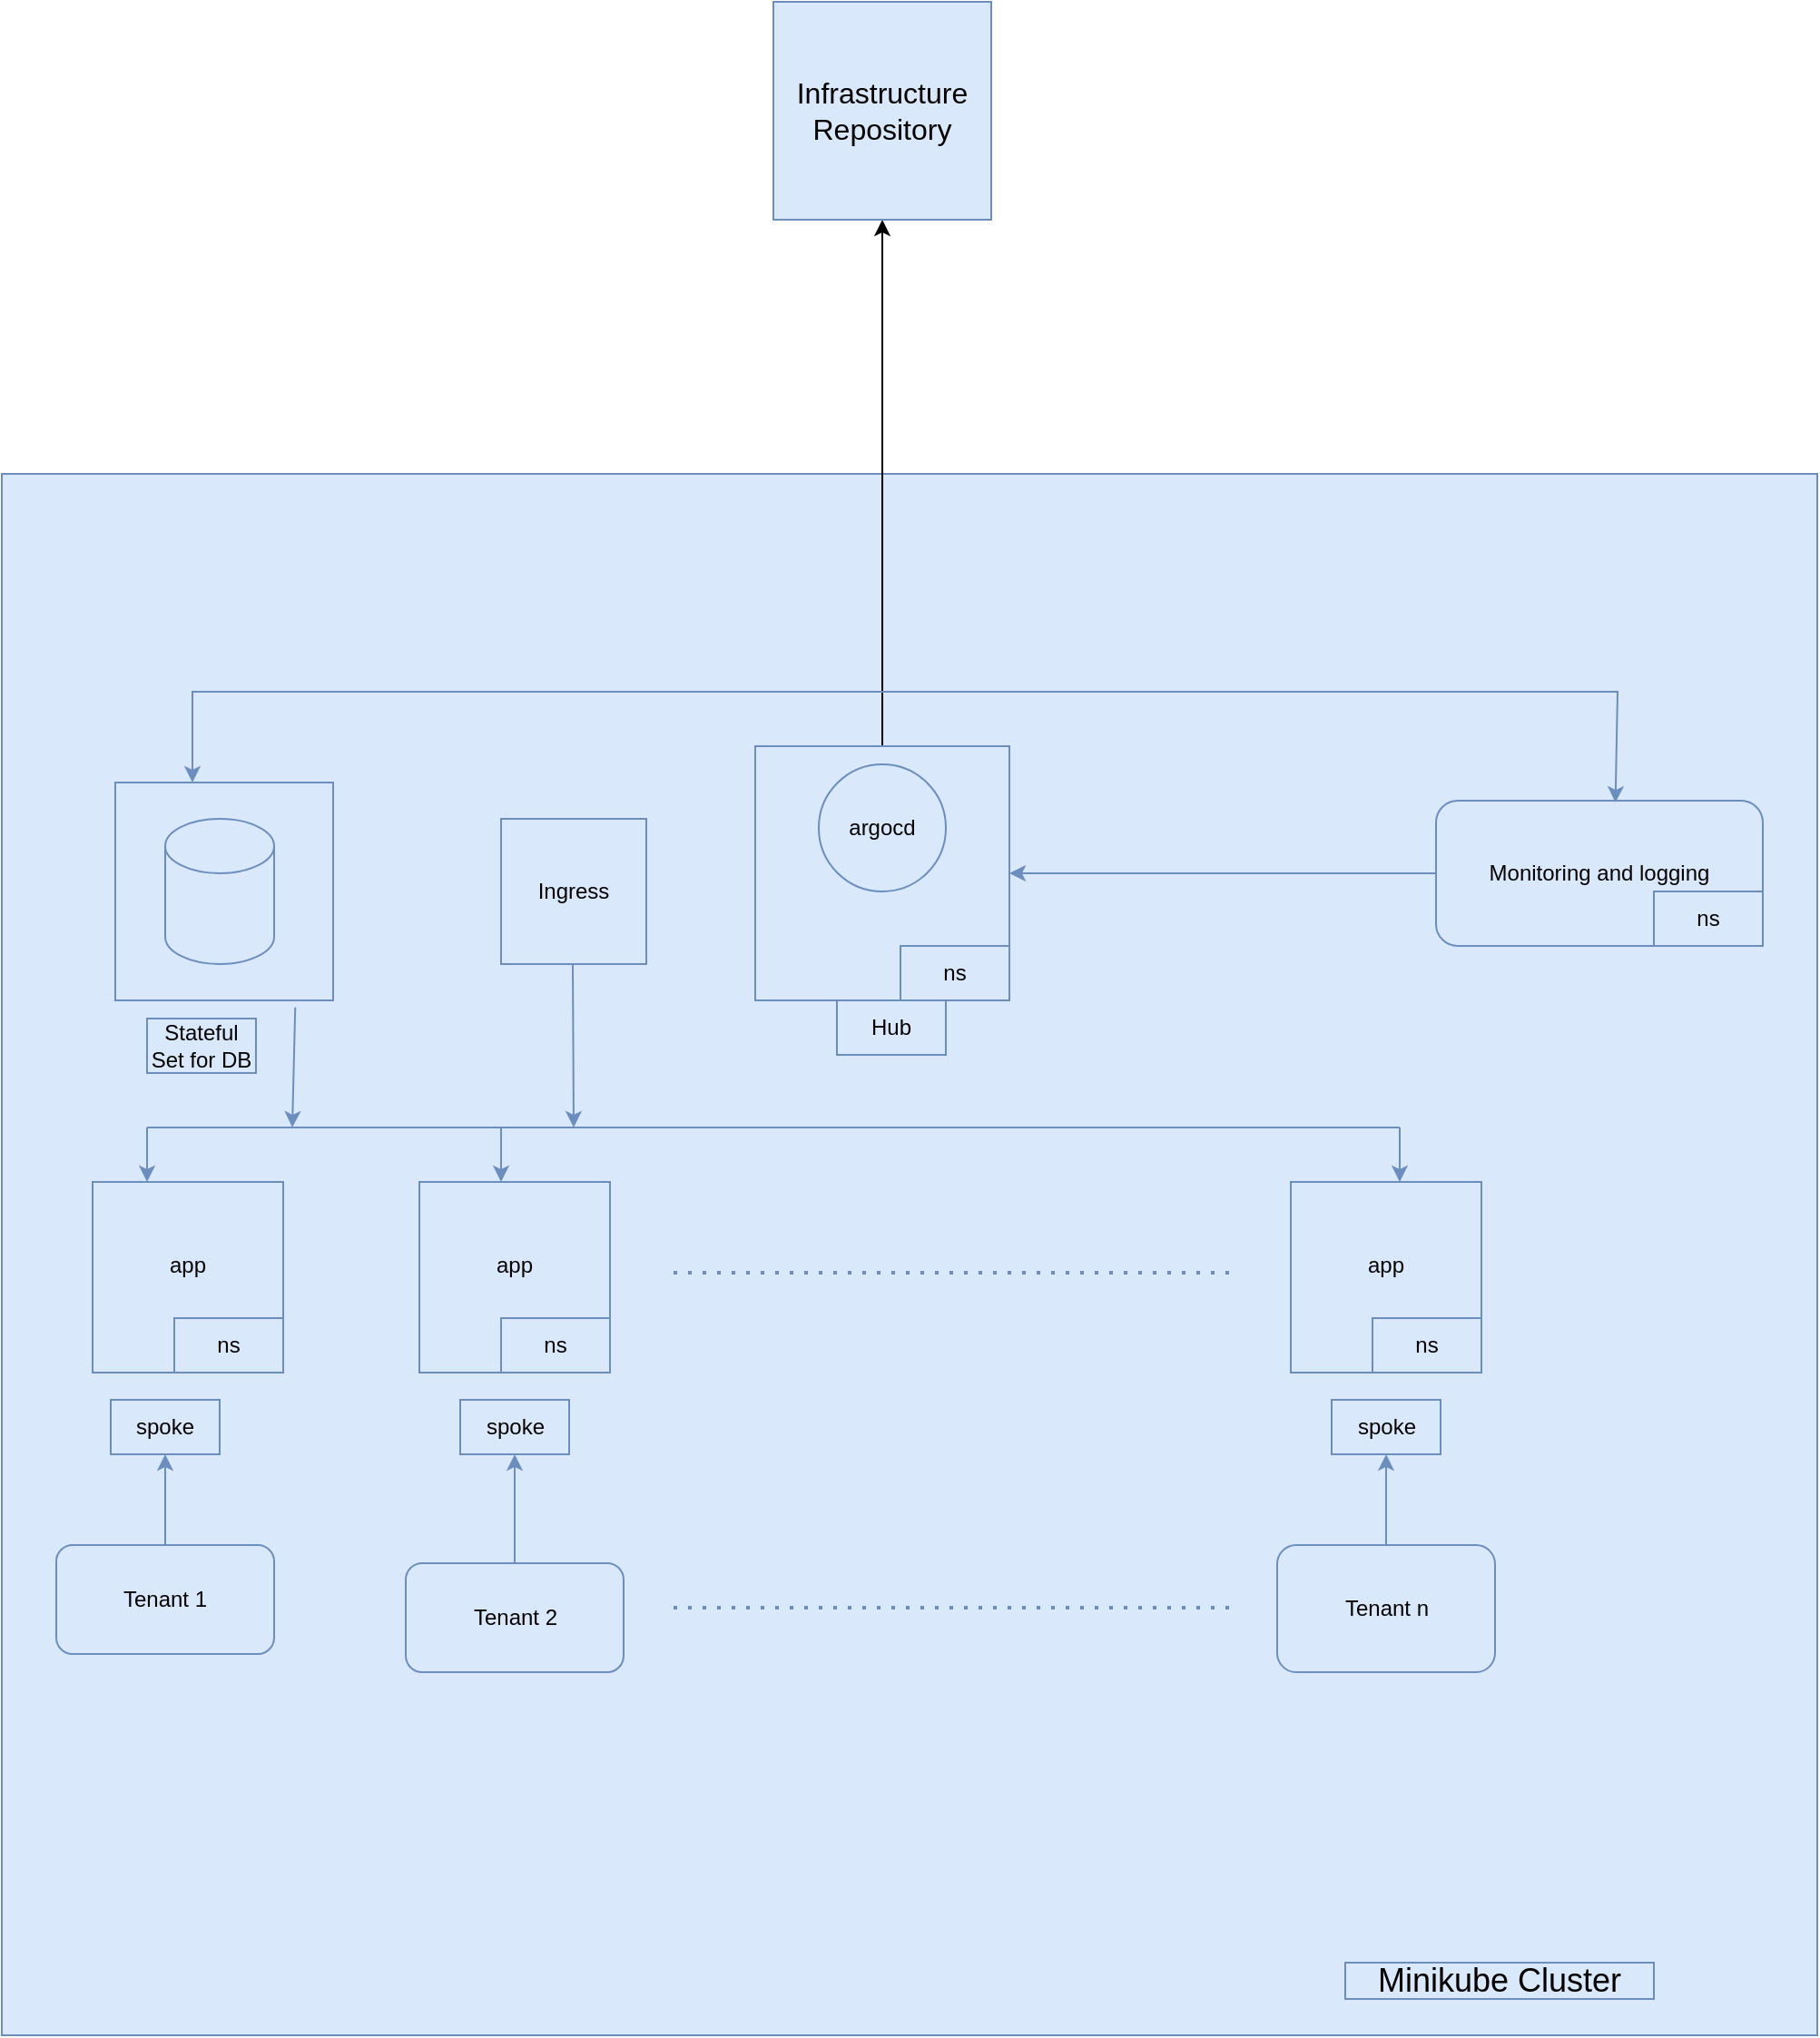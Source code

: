 <mxfile version="26.2.13">
  <diagram name="Page-1" id="sF0ofpWr8CGY15hyAE6l">
    <mxGraphModel dx="1392" dy="1599" grid="1" gridSize="10" guides="1" tooltips="1" connect="1" arrows="1" fold="1" page="1" pageScale="1" pageWidth="1100" pageHeight="850" math="0" shadow="0">
      <root>
        <mxCell id="0" />
        <mxCell id="1" parent="0" />
        <mxCell id="YgsIUFnuYaH-n-QrTtp9-56" value="" style="rounded=0;whiteSpace=wrap;html=1;fillColor=#dae8fc;strokeColor=#6c8ebf;" vertex="1" parent="1">
          <mxGeometry x="30" y="-20" width="1000" height="860" as="geometry" />
        </mxCell>
        <mxCell id="YgsIUFnuYaH-n-QrTtp9-60" style="edgeStyle=orthogonalEdgeStyle;rounded=0;orthogonalLoop=1;jettySize=auto;html=1;exitX=0.5;exitY=0;exitDx=0;exitDy=0;entryX=0.5;entryY=1;entryDx=0;entryDy=0;" edge="1" parent="1" source="YgsIUFnuYaH-n-QrTtp9-1" target="YgsIUFnuYaH-n-QrTtp9-59">
          <mxGeometry relative="1" as="geometry" />
        </mxCell>
        <mxCell id="YgsIUFnuYaH-n-QrTtp9-1" value="" style="whiteSpace=wrap;html=1;aspect=fixed;fillColor=#dae8fc;strokeColor=#6c8ebf;" vertex="1" parent="1">
          <mxGeometry x="445" y="130" width="140" height="140" as="geometry" />
        </mxCell>
        <mxCell id="YgsIUFnuYaH-n-QrTtp9-2" value="argocd" style="ellipse;whiteSpace=wrap;html=1;aspect=fixed;fillColor=#dae8fc;strokeColor=#6c8ebf;" vertex="1" parent="1">
          <mxGeometry x="480" y="140" width="70" height="70" as="geometry" />
        </mxCell>
        <mxCell id="YgsIUFnuYaH-n-QrTtp9-4" value="ns" style="rounded=0;whiteSpace=wrap;html=1;fillColor=#dae8fc;strokeColor=#6c8ebf;" vertex="1" parent="1">
          <mxGeometry x="525" y="240" width="60" height="30" as="geometry" />
        </mxCell>
        <mxCell id="YgsIUFnuYaH-n-QrTtp9-6" value="app&lt;div&gt;&lt;br&gt;&lt;/div&gt;" style="whiteSpace=wrap;html=1;aspect=fixed;fillColor=#dae8fc;strokeColor=#6c8ebf;" vertex="1" parent="1">
          <mxGeometry x="80" y="370" width="105" height="105" as="geometry" />
        </mxCell>
        <mxCell id="YgsIUFnuYaH-n-QrTtp9-7" value="app&lt;div&gt;&lt;br&gt;&lt;/div&gt;" style="whiteSpace=wrap;html=1;aspect=fixed;fillColor=#dae8fc;strokeColor=#6c8ebf;" vertex="1" parent="1">
          <mxGeometry x="260" y="370" width="105" height="105" as="geometry" />
        </mxCell>
        <mxCell id="YgsIUFnuYaH-n-QrTtp9-14" value="app&lt;div&gt;&lt;br&gt;&lt;/div&gt;" style="whiteSpace=wrap;html=1;aspect=fixed;fillColor=#dae8fc;strokeColor=#6c8ebf;" vertex="1" parent="1">
          <mxGeometry x="740" y="370" width="105" height="105" as="geometry" />
        </mxCell>
        <mxCell id="YgsIUFnuYaH-n-QrTtp9-15" value="spoke" style="text;html=1;align=center;verticalAlign=middle;whiteSpace=wrap;rounded=0;fillColor=#dae8fc;strokeColor=#6c8ebf;" vertex="1" parent="1">
          <mxGeometry x="90" y="490" width="60" height="30" as="geometry" />
        </mxCell>
        <mxCell id="YgsIUFnuYaH-n-QrTtp9-16" value="spoke" style="text;html=1;align=center;verticalAlign=middle;whiteSpace=wrap;rounded=0;fillColor=#dae8fc;strokeColor=#6c8ebf;" vertex="1" parent="1">
          <mxGeometry x="762.5" y="490" width="60" height="30" as="geometry" />
        </mxCell>
        <mxCell id="YgsIUFnuYaH-n-QrTtp9-17" value="spoke" style="text;html=1;align=center;verticalAlign=middle;whiteSpace=wrap;rounded=0;fillColor=#dae8fc;strokeColor=#6c8ebf;" vertex="1" parent="1">
          <mxGeometry x="282.5" y="490" width="60" height="30" as="geometry" />
        </mxCell>
        <mxCell id="YgsIUFnuYaH-n-QrTtp9-24" style="edgeStyle=orthogonalEdgeStyle;rounded=0;orthogonalLoop=1;jettySize=auto;html=1;exitX=0.5;exitY=0;exitDx=0;exitDy=0;entryX=0.5;entryY=1;entryDx=0;entryDy=0;fillColor=#dae8fc;strokeColor=#6c8ebf;" edge="1" parent="1" source="YgsIUFnuYaH-n-QrTtp9-20" target="YgsIUFnuYaH-n-QrTtp9-15">
          <mxGeometry relative="1" as="geometry" />
        </mxCell>
        <mxCell id="YgsIUFnuYaH-n-QrTtp9-20" value="Tenant 1" style="rounded=1;whiteSpace=wrap;html=1;fillColor=#dae8fc;strokeColor=#6c8ebf;" vertex="1" parent="1">
          <mxGeometry x="60" y="570" width="120" height="60" as="geometry" />
        </mxCell>
        <mxCell id="YgsIUFnuYaH-n-QrTtp9-25" style="edgeStyle=orthogonalEdgeStyle;rounded=0;orthogonalLoop=1;jettySize=auto;html=1;exitX=0.5;exitY=0;exitDx=0;exitDy=0;fillColor=#dae8fc;strokeColor=#6c8ebf;" edge="1" parent="1" source="YgsIUFnuYaH-n-QrTtp9-21" target="YgsIUFnuYaH-n-QrTtp9-17">
          <mxGeometry relative="1" as="geometry" />
        </mxCell>
        <mxCell id="YgsIUFnuYaH-n-QrTtp9-21" value="Tenant 2" style="rounded=1;whiteSpace=wrap;html=1;fillColor=#dae8fc;strokeColor=#6c8ebf;" vertex="1" parent="1">
          <mxGeometry x="252.5" y="580" width="120" height="60" as="geometry" />
        </mxCell>
        <mxCell id="YgsIUFnuYaH-n-QrTtp9-26" style="edgeStyle=orthogonalEdgeStyle;rounded=0;orthogonalLoop=1;jettySize=auto;html=1;entryX=0.5;entryY=1;entryDx=0;entryDy=0;fillColor=#dae8fc;strokeColor=#6c8ebf;" edge="1" parent="1" source="YgsIUFnuYaH-n-QrTtp9-22" target="YgsIUFnuYaH-n-QrTtp9-16">
          <mxGeometry relative="1" as="geometry" />
        </mxCell>
        <mxCell id="YgsIUFnuYaH-n-QrTtp9-22" value="Tenant n" style="rounded=1;whiteSpace=wrap;html=1;fillColor=#dae8fc;strokeColor=#6c8ebf;" vertex="1" parent="1">
          <mxGeometry x="732.5" y="570" width="120" height="70" as="geometry" />
        </mxCell>
        <mxCell id="YgsIUFnuYaH-n-QrTtp9-23" value="Hub" style="text;html=1;align=center;verticalAlign=middle;whiteSpace=wrap;rounded=0;fillColor=#dae8fc;strokeColor=#6c8ebf;" vertex="1" parent="1">
          <mxGeometry x="490" y="270" width="60" height="30" as="geometry" />
        </mxCell>
        <mxCell id="YgsIUFnuYaH-n-QrTtp9-28" style="edgeStyle=orthogonalEdgeStyle;rounded=0;orthogonalLoop=1;jettySize=auto;html=1;entryX=1;entryY=0.5;entryDx=0;entryDy=0;fillColor=#dae8fc;strokeColor=#6c8ebf;" edge="1" parent="1" source="YgsIUFnuYaH-n-QrTtp9-27" target="YgsIUFnuYaH-n-QrTtp9-1">
          <mxGeometry relative="1" as="geometry" />
        </mxCell>
        <mxCell id="YgsIUFnuYaH-n-QrTtp9-27" value="Monitoring and logging" style="rounded=1;whiteSpace=wrap;html=1;fillColor=#dae8fc;strokeColor=#6c8ebf;" vertex="1" parent="1">
          <mxGeometry x="820" y="160" width="180" height="80" as="geometry" />
        </mxCell>
        <mxCell id="YgsIUFnuYaH-n-QrTtp9-29" value="ns" style="rounded=0;whiteSpace=wrap;html=1;fillColor=#dae8fc;strokeColor=#6c8ebf;" vertex="1" parent="1">
          <mxGeometry x="305" y="445" width="60" height="30" as="geometry" />
        </mxCell>
        <mxCell id="YgsIUFnuYaH-n-QrTtp9-30" value="ns" style="rounded=0;whiteSpace=wrap;html=1;fillColor=#dae8fc;strokeColor=#6c8ebf;" vertex="1" parent="1">
          <mxGeometry x="125" y="445" width="60" height="30" as="geometry" />
        </mxCell>
        <mxCell id="YgsIUFnuYaH-n-QrTtp9-32" value="ns" style="rounded=0;whiteSpace=wrap;html=1;fillColor=#dae8fc;strokeColor=#6c8ebf;" vertex="1" parent="1">
          <mxGeometry x="785" y="445" width="60" height="30" as="geometry" />
        </mxCell>
        <mxCell id="YgsIUFnuYaH-n-QrTtp9-33" value="ns" style="rounded=0;whiteSpace=wrap;html=1;fillColor=#dae8fc;strokeColor=#6c8ebf;" vertex="1" parent="1">
          <mxGeometry x="940" y="210" width="60" height="30" as="geometry" />
        </mxCell>
        <mxCell id="YgsIUFnuYaH-n-QrTtp9-34" value="" style="whiteSpace=wrap;html=1;aspect=fixed;fillColor=#dae8fc;strokeColor=#6c8ebf;" vertex="1" parent="1">
          <mxGeometry x="92.5" y="150" width="120" height="120" as="geometry" />
        </mxCell>
        <mxCell id="YgsIUFnuYaH-n-QrTtp9-35" style="edgeStyle=orthogonalEdgeStyle;rounded=0;orthogonalLoop=1;jettySize=auto;html=1;exitX=0.5;exitY=1;exitDx=0;exitDy=0;fillColor=#dae8fc;strokeColor=#6c8ebf;" edge="1" parent="1" source="YgsIUFnuYaH-n-QrTtp9-33" target="YgsIUFnuYaH-n-QrTtp9-33">
          <mxGeometry relative="1" as="geometry" />
        </mxCell>
        <mxCell id="YgsIUFnuYaH-n-QrTtp9-36" value="" style="shape=cylinder3;whiteSpace=wrap;html=1;boundedLbl=1;backgroundOutline=1;size=15;fillColor=#dae8fc;strokeColor=#6c8ebf;" vertex="1" parent="1">
          <mxGeometry x="120" y="170" width="60" height="80" as="geometry" />
        </mxCell>
        <mxCell id="YgsIUFnuYaH-n-QrTtp9-37" value="Stateful Set for DB" style="text;html=1;align=center;verticalAlign=middle;whiteSpace=wrap;rounded=0;fillColor=#dae8fc;strokeColor=#6c8ebf;" vertex="1" parent="1">
          <mxGeometry x="110" y="280" width="60" height="30" as="geometry" />
        </mxCell>
        <mxCell id="YgsIUFnuYaH-n-QrTtp9-43" value="" style="endArrow=none;html=1;rounded=0;fillColor=#dae8fc;strokeColor=#6c8ebf;" edge="1" parent="1">
          <mxGeometry width="50" height="50" relative="1" as="geometry">
            <mxPoint x="110" y="340" as="sourcePoint" />
            <mxPoint x="800" y="340" as="targetPoint" />
          </mxGeometry>
        </mxCell>
        <mxCell id="YgsIUFnuYaH-n-QrTtp9-44" value="" style="endArrow=classic;html=1;rounded=0;fillColor=#dae8fc;strokeColor=#6c8ebf;" edge="1" parent="1">
          <mxGeometry width="50" height="50" relative="1" as="geometry">
            <mxPoint x="110" y="340" as="sourcePoint" />
            <mxPoint x="110" y="370" as="targetPoint" />
          </mxGeometry>
        </mxCell>
        <mxCell id="YgsIUFnuYaH-n-QrTtp9-45" value="" style="endArrow=classic;html=1;rounded=0;fillColor=#dae8fc;strokeColor=#6c8ebf;" edge="1" parent="1">
          <mxGeometry width="50" height="50" relative="1" as="geometry">
            <mxPoint x="305" y="340" as="sourcePoint" />
            <mxPoint x="305" y="370" as="targetPoint" />
            <Array as="points" />
          </mxGeometry>
        </mxCell>
        <mxCell id="YgsIUFnuYaH-n-QrTtp9-46" value="" style="endArrow=classic;html=1;rounded=0;fillColor=#dae8fc;strokeColor=#6c8ebf;" edge="1" parent="1">
          <mxGeometry width="50" height="50" relative="1" as="geometry">
            <mxPoint x="800" y="340" as="sourcePoint" />
            <mxPoint x="800" y="370" as="targetPoint" />
            <Array as="points" />
          </mxGeometry>
        </mxCell>
        <mxCell id="YgsIUFnuYaH-n-QrTtp9-47" value="" style="endArrow=classic;html=1;rounded=0;exitX=0.826;exitY=1.032;exitDx=0;exitDy=0;exitPerimeter=0;fillColor=#dae8fc;strokeColor=#6c8ebf;" edge="1" parent="1" source="YgsIUFnuYaH-n-QrTtp9-34">
          <mxGeometry width="50" height="50" relative="1" as="geometry">
            <mxPoint x="190" y="230" as="sourcePoint" />
            <mxPoint x="190" y="340" as="targetPoint" />
          </mxGeometry>
        </mxCell>
        <mxCell id="YgsIUFnuYaH-n-QrTtp9-48" value="Ingress" style="whiteSpace=wrap;html=1;aspect=fixed;fillColor=#dae8fc;strokeColor=#6c8ebf;" vertex="1" parent="1">
          <mxGeometry x="305" y="170" width="80" height="80" as="geometry" />
        </mxCell>
        <mxCell id="YgsIUFnuYaH-n-QrTtp9-49" value="" style="endArrow=classic;html=1;rounded=0;fillColor=#dae8fc;strokeColor=#6c8ebf;" edge="1" parent="1">
          <mxGeometry width="50" height="50" relative="1" as="geometry">
            <mxPoint x="344.5" y="250" as="sourcePoint" />
            <mxPoint x="345" y="340" as="targetPoint" />
          </mxGeometry>
        </mxCell>
        <mxCell id="YgsIUFnuYaH-n-QrTtp9-53" value="" style="endArrow=classic;startArrow=classic;html=1;rounded=0;entryX=0.549;entryY=0.013;entryDx=0;entryDy=0;entryPerimeter=0;fillColor=#dae8fc;strokeColor=#6c8ebf;" edge="1" parent="1" target="YgsIUFnuYaH-n-QrTtp9-27">
          <mxGeometry width="50" height="50" relative="1" as="geometry">
            <mxPoint x="135" y="150" as="sourcePoint" />
            <mxPoint x="920" y="100" as="targetPoint" />
            <Array as="points">
              <mxPoint x="135" y="100" />
              <mxPoint x="920" y="100" />
            </Array>
          </mxGeometry>
        </mxCell>
        <mxCell id="YgsIUFnuYaH-n-QrTtp9-54" value="" style="endArrow=none;dashed=1;html=1;dashPattern=1 3;strokeWidth=2;rounded=0;fillColor=#dae8fc;strokeColor=#6c8ebf;" edge="1" parent="1">
          <mxGeometry width="50" height="50" relative="1" as="geometry">
            <mxPoint x="400" y="420" as="sourcePoint" />
            <mxPoint x="710" y="420" as="targetPoint" />
          </mxGeometry>
        </mxCell>
        <mxCell id="YgsIUFnuYaH-n-QrTtp9-55" value="" style="endArrow=none;dashed=1;html=1;dashPattern=1 3;strokeWidth=2;rounded=0;fillColor=#dae8fc;strokeColor=#6c8ebf;" edge="1" parent="1">
          <mxGeometry width="50" height="50" relative="1" as="geometry">
            <mxPoint x="400" y="604.5" as="sourcePoint" />
            <mxPoint x="710" y="604.5" as="targetPoint" />
          </mxGeometry>
        </mxCell>
        <mxCell id="YgsIUFnuYaH-n-QrTtp9-57" value="&lt;font style=&quot;font-size: 18px;&quot;&gt;Minikube Cluster&lt;/font&gt;" style="text;html=1;align=center;verticalAlign=middle;whiteSpace=wrap;rounded=0;fillColor=#dae8fc;strokeColor=#6c8ebf;" vertex="1" parent="1">
          <mxGeometry x="770" y="800" width="170" height="20" as="geometry" />
        </mxCell>
        <mxCell id="YgsIUFnuYaH-n-QrTtp9-59" value="&lt;font style=&quot;font-size: 16px;&quot;&gt;Infrastructure Repository&lt;/font&gt;" style="whiteSpace=wrap;html=1;aspect=fixed;fillColor=#dae8fc;strokeColor=#6c8ebf;" vertex="1" parent="1">
          <mxGeometry x="455" y="-280" width="120" height="120" as="geometry" />
        </mxCell>
      </root>
    </mxGraphModel>
  </diagram>
</mxfile>
